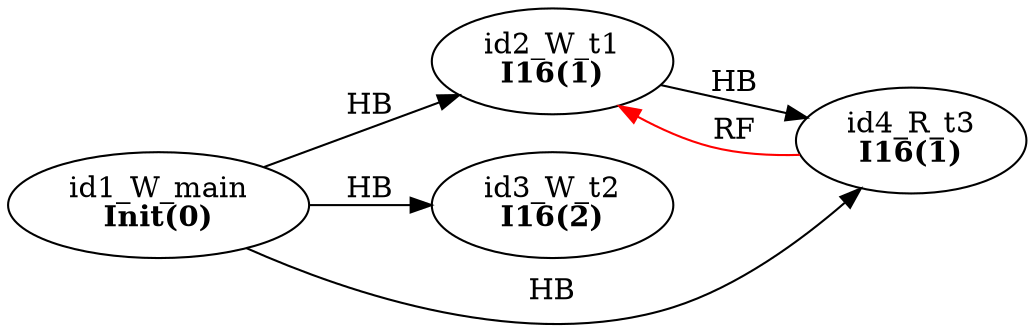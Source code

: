 digraph memory_model {
rankdir=LR;
splines=true; esep=0.5;
id1_W_main -> id2_W_t1 [label = "HB", color="black"];
id1_W_main -> id3_W_t2 [label = "HB", color="black"];
id1_W_main -> id4_R_t3 [label = "HB", color="black"];
id2_W_t1 -> id4_R_t3 [label = "HB", color="black"];
id4_R_t3 -> id2_W_t1 [label = "RF", color="red"];
id1_W_main [label=<id1_W_main<br/><B>Init(0)</B>>, pos="5.0,2!"]
id2_W_t1 [label=<id2_W_t1<br/><B>I16(1)</B>>, pos="0,0!"]
id3_W_t2 [label=<id3_W_t2<br/><B>I16(2)</B>>, pos="5,0!"]
id4_R_t3 [label=<id4_R_t3<br/><B>I16(1)</B>>, pos="10,0!"]
}